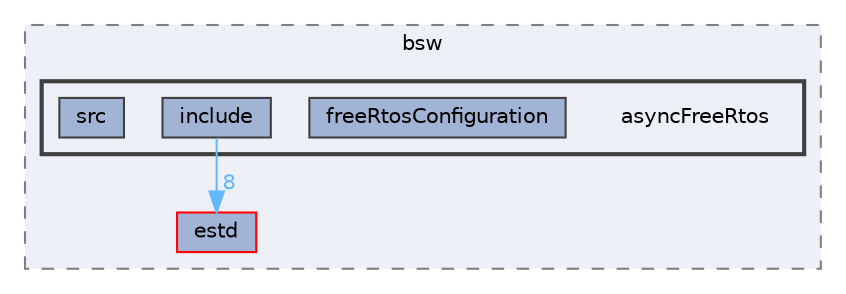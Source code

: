 digraph "asyncFreeRtos"
{
 // LATEX_PDF_SIZE
  bgcolor="transparent";
  edge [fontname=Helvetica,fontsize=10,labelfontname=Helvetica,labelfontsize=10];
  node [fontname=Helvetica,fontsize=10,shape=box,height=0.2,width=0.4];
  compound=true
  subgraph clusterdir_6d5c880d47bd8ed5a2539072056c02e0 {
    graph [ bgcolor="#edf0f7", pencolor="grey50", label="bsw", fontname=Helvetica,fontsize=10 style="filled,dashed", URL="dir_6d5c880d47bd8ed5a2539072056c02e0.html",tooltip=""]
  dir_705ed472854f071e46e92f9933f4d565 [label="estd", fillcolor="#a2b4d6", color="red", style="filled", URL="dir_705ed472854f071e46e92f9933f4d565.html",tooltip=""];
  subgraph clusterdir_021ed8220203a16efb0d0142542605e2 {
    graph [ bgcolor="#edf0f7", pencolor="grey25", label="", fontname=Helvetica,fontsize=10 style="filled,bold", URL="dir_021ed8220203a16efb0d0142542605e2.html",tooltip=""]
    dir_021ed8220203a16efb0d0142542605e2 [shape=plaintext, label="asyncFreeRtos"];
  dir_c85114501dc9dc613accff357b4d8de7 [label="freeRtosConfiguration", fillcolor="#a2b4d6", color="grey25", style="filled", URL="dir_c85114501dc9dc613accff357b4d8de7.html",tooltip=""];
  dir_31776414a8415cf3fe32b635aa9f6638 [label="include", fillcolor="#a2b4d6", color="grey25", style="filled", URL="dir_31776414a8415cf3fe32b635aa9f6638.html",tooltip=""];
  dir_9aedb47331a21592c2fc45e72cc48e41 [label="src", fillcolor="#a2b4d6", color="grey25", style="filled", URL="dir_9aedb47331a21592c2fc45e72cc48e41.html",tooltip=""];
  }
  }
  dir_31776414a8415cf3fe32b635aa9f6638->dir_705ed472854f071e46e92f9933f4d565 [headlabel="8", labeldistance=1.5 headhref="dir_000100_000075.html" href="dir_000100_000075.html" color="steelblue1" fontcolor="steelblue1"];
}
